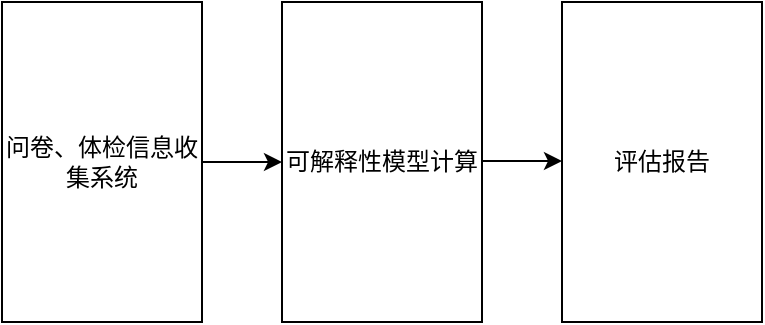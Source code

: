 <mxfile version="20.2.0" type="github">
  <diagram id="LXghg52NQkdboGdz391r" name="Page-1">
    <mxGraphModel dx="1372" dy="769" grid="1" gridSize="10" guides="1" tooltips="1" connect="1" arrows="1" fold="1" page="1" pageScale="1" pageWidth="850" pageHeight="1100" math="0" shadow="0">
      <root>
        <mxCell id="0" />
        <mxCell id="1" parent="0" />
        <mxCell id="rdHQfVwRmRxQzsnUEYyg-1" value="问卷、体检信息收集系统" style="rounded=0;whiteSpace=wrap;html=1;" vertex="1" parent="1">
          <mxGeometry x="100" y="200" width="100" height="160" as="geometry" />
        </mxCell>
        <mxCell id="rdHQfVwRmRxQzsnUEYyg-2" value="" style="endArrow=classic;html=1;rounded=0;" edge="1" parent="1">
          <mxGeometry width="50" height="50" relative="1" as="geometry">
            <mxPoint x="200" y="280" as="sourcePoint" />
            <mxPoint x="240" y="280" as="targetPoint" />
          </mxGeometry>
        </mxCell>
        <mxCell id="rdHQfVwRmRxQzsnUEYyg-4" value="可解释性模型计算" style="rounded=0;whiteSpace=wrap;html=1;" vertex="1" parent="1">
          <mxGeometry x="240" y="200" width="100" height="160" as="geometry" />
        </mxCell>
        <mxCell id="rdHQfVwRmRxQzsnUEYyg-5" value="评估报告" style="rounded=0;whiteSpace=wrap;html=1;" vertex="1" parent="1">
          <mxGeometry x="380" y="200" width="100" height="160" as="geometry" />
        </mxCell>
        <mxCell id="rdHQfVwRmRxQzsnUEYyg-7" value="" style="endArrow=classic;html=1;rounded=0;" edge="1" parent="1">
          <mxGeometry width="50" height="50" relative="1" as="geometry">
            <mxPoint x="340" y="279.5" as="sourcePoint" />
            <mxPoint x="380" y="279.5" as="targetPoint" />
          </mxGeometry>
        </mxCell>
      </root>
    </mxGraphModel>
  </diagram>
</mxfile>
